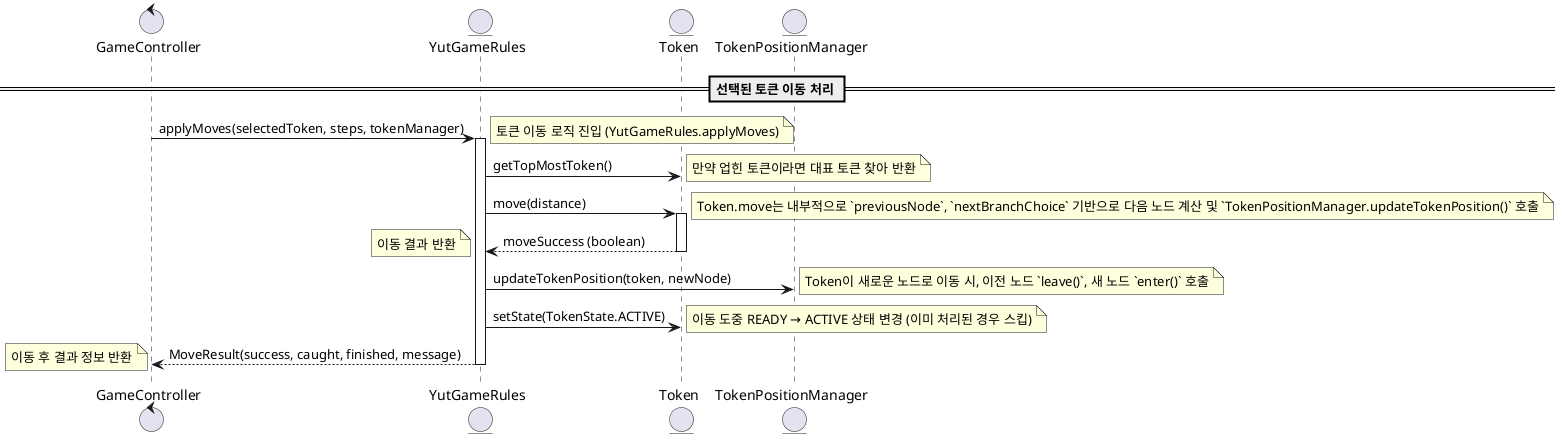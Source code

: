 @startuml
control GameController
entity YutGameRules
entity Token
entity TokenPositionManager

== 선택된 토큰 이동 처리 ==
GameController -> YutGameRules: applyMoves(selectedToken, steps, tokenManager)
note right: 토큰 이동 로직 진입 (YutGameRules.applyMoves)
activate YutGameRules

YutGameRules -> Token: getTopMostToken()
note right: 만약 업힌 토큰이라면 대표 토큰 찾아 반환

YutGameRules -> Token: move(distance)
note right: Token.move는 내부적으로 `previousNode`, `nextBranchChoice` 기반으로 다음 노드 계산 및 `TokenPositionManager.updateTokenPosition()` 호출
activate Token

Token --> YutGameRules: moveSuccess (boolean)
note left: 이동 결과 반환
deactivate Token

YutGameRules -> TokenPositionManager: updateTokenPosition(token, newNode)
note right: Token이 새로운 노드로 이동 시, 이전 노드 `leave()`, 새 노드 `enter()` 호출

YutGameRules -> Token: setState(TokenState.ACTIVE)
note right: 이동 도중 READY → ACTIVE 상태 변경 (이미 처리된 경우 스킵)

YutGameRules --> GameController: MoveResult(success, caught, finished, message)
note left: 이동 후 결과 정보 반환
deactivate YutGameRules
@enduml
